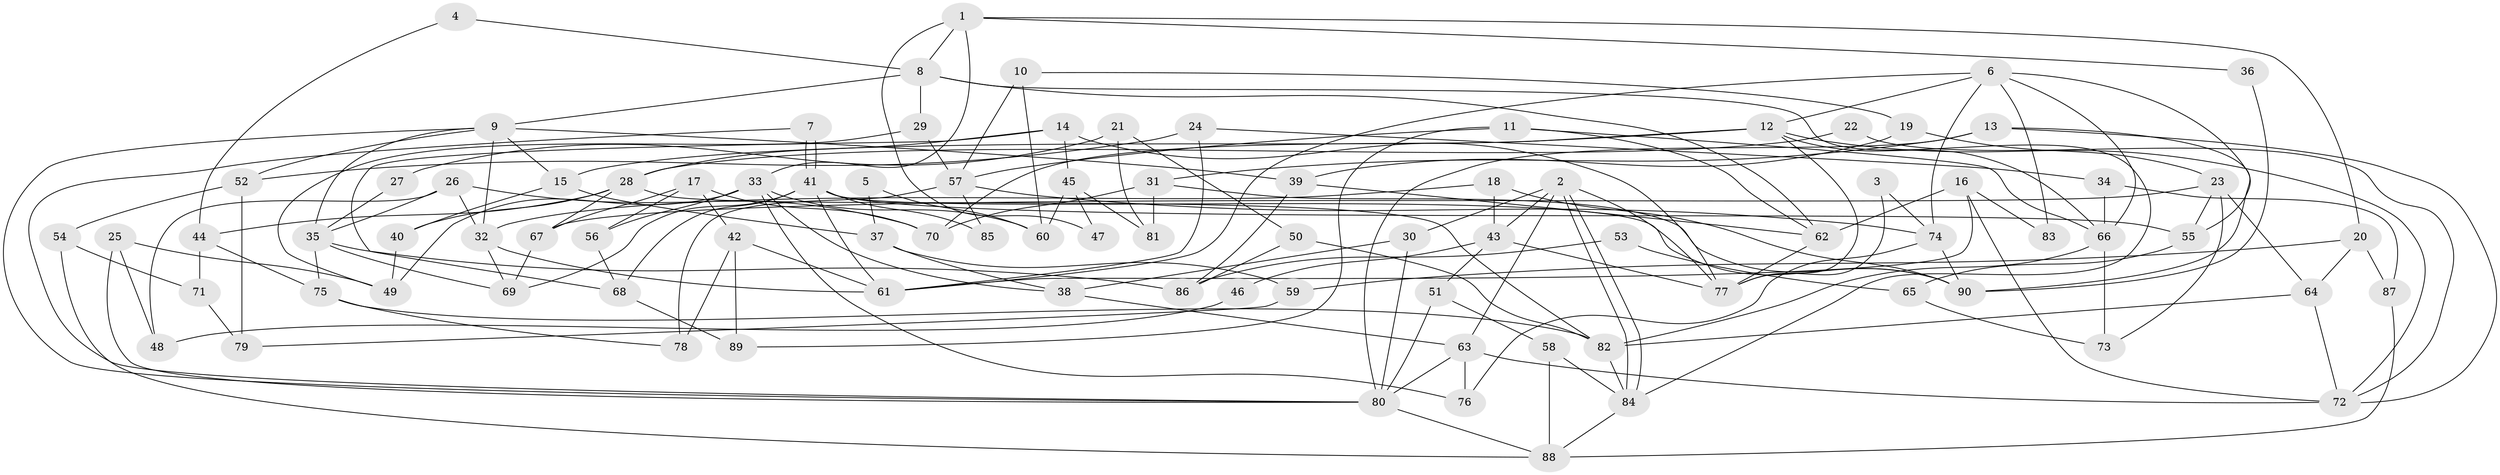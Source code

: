 // Generated by graph-tools (version 1.1) at 2025/02/03/09/25 03:02:14]
// undirected, 90 vertices, 180 edges
graph export_dot {
graph [start="1"]
  node [color=gray90,style=filled];
  1;
  2;
  3;
  4;
  5;
  6;
  7;
  8;
  9;
  10;
  11;
  12;
  13;
  14;
  15;
  16;
  17;
  18;
  19;
  20;
  21;
  22;
  23;
  24;
  25;
  26;
  27;
  28;
  29;
  30;
  31;
  32;
  33;
  34;
  35;
  36;
  37;
  38;
  39;
  40;
  41;
  42;
  43;
  44;
  45;
  46;
  47;
  48;
  49;
  50;
  51;
  52;
  53;
  54;
  55;
  56;
  57;
  58;
  59;
  60;
  61;
  62;
  63;
  64;
  65;
  66;
  67;
  68;
  69;
  70;
  71;
  72;
  73;
  74;
  75;
  76;
  77;
  78;
  79;
  80;
  81;
  82;
  83;
  84;
  85;
  86;
  87;
  88;
  89;
  90;
  1 -- 20;
  1 -- 33;
  1 -- 8;
  1 -- 36;
  1 -- 47;
  2 -- 84;
  2 -- 84;
  2 -- 77;
  2 -- 30;
  2 -- 43;
  2 -- 63;
  3 -- 74;
  3 -- 77;
  4 -- 44;
  4 -- 8;
  5 -- 37;
  5 -- 60;
  6 -- 61;
  6 -- 66;
  6 -- 12;
  6 -- 55;
  6 -- 74;
  6 -- 83;
  7 -- 41;
  7 -- 41;
  7 -- 80;
  8 -- 84;
  8 -- 9;
  8 -- 29;
  8 -- 62;
  9 -- 80;
  9 -- 15;
  9 -- 32;
  9 -- 35;
  9 -- 39;
  9 -- 52;
  10 -- 19;
  10 -- 57;
  10 -- 60;
  11 -- 57;
  11 -- 66;
  11 -- 62;
  11 -- 89;
  12 -- 72;
  12 -- 15;
  12 -- 66;
  12 -- 70;
  12 -- 77;
  13 -- 80;
  13 -- 90;
  13 -- 31;
  13 -- 72;
  14 -- 68;
  14 -- 77;
  14 -- 28;
  14 -- 45;
  15 -- 37;
  15 -- 40;
  16 -- 61;
  16 -- 62;
  16 -- 72;
  16 -- 83;
  17 -- 67;
  17 -- 70;
  17 -- 42;
  17 -- 56;
  18 -- 43;
  18 -- 90;
  18 -- 32;
  19 -- 23;
  19 -- 39;
  20 -- 59;
  20 -- 64;
  20 -- 87;
  21 -- 81;
  21 -- 50;
  21 -- 27;
  22 -- 72;
  22 -- 28;
  23 -- 67;
  23 -- 55;
  23 -- 64;
  23 -- 73;
  24 -- 34;
  24 -- 61;
  24 -- 52;
  25 -- 49;
  25 -- 80;
  25 -- 48;
  26 -- 70;
  26 -- 32;
  26 -- 35;
  26 -- 48;
  27 -- 35;
  28 -- 82;
  28 -- 40;
  28 -- 44;
  28 -- 67;
  29 -- 49;
  29 -- 57;
  30 -- 80;
  30 -- 38;
  31 -- 90;
  31 -- 70;
  31 -- 81;
  32 -- 61;
  32 -- 69;
  33 -- 38;
  33 -- 56;
  33 -- 49;
  33 -- 60;
  33 -- 76;
  34 -- 66;
  34 -- 87;
  35 -- 69;
  35 -- 75;
  35 -- 86;
  36 -- 90;
  37 -- 38;
  37 -- 59;
  38 -- 63;
  39 -- 62;
  39 -- 86;
  40 -- 49;
  41 -- 69;
  41 -- 55;
  41 -- 61;
  41 -- 68;
  41 -- 85;
  41 -- 90;
  42 -- 61;
  42 -- 78;
  42 -- 89;
  43 -- 77;
  43 -- 46;
  43 -- 51;
  44 -- 75;
  44 -- 71;
  45 -- 60;
  45 -- 47;
  45 -- 81;
  46 -- 48;
  50 -- 86;
  50 -- 82;
  51 -- 80;
  51 -- 58;
  52 -- 54;
  52 -- 79;
  53 -- 86;
  53 -- 65;
  54 -- 88;
  54 -- 71;
  55 -- 65;
  56 -- 68;
  57 -- 74;
  57 -- 78;
  57 -- 85;
  58 -- 84;
  58 -- 88;
  59 -- 79;
  62 -- 77;
  63 -- 72;
  63 -- 76;
  63 -- 80;
  64 -- 72;
  64 -- 82;
  65 -- 73;
  66 -- 82;
  66 -- 73;
  67 -- 69;
  68 -- 89;
  71 -- 79;
  74 -- 76;
  74 -- 90;
  75 -- 78;
  75 -- 82;
  80 -- 88;
  82 -- 84;
  84 -- 88;
  87 -- 88;
}
